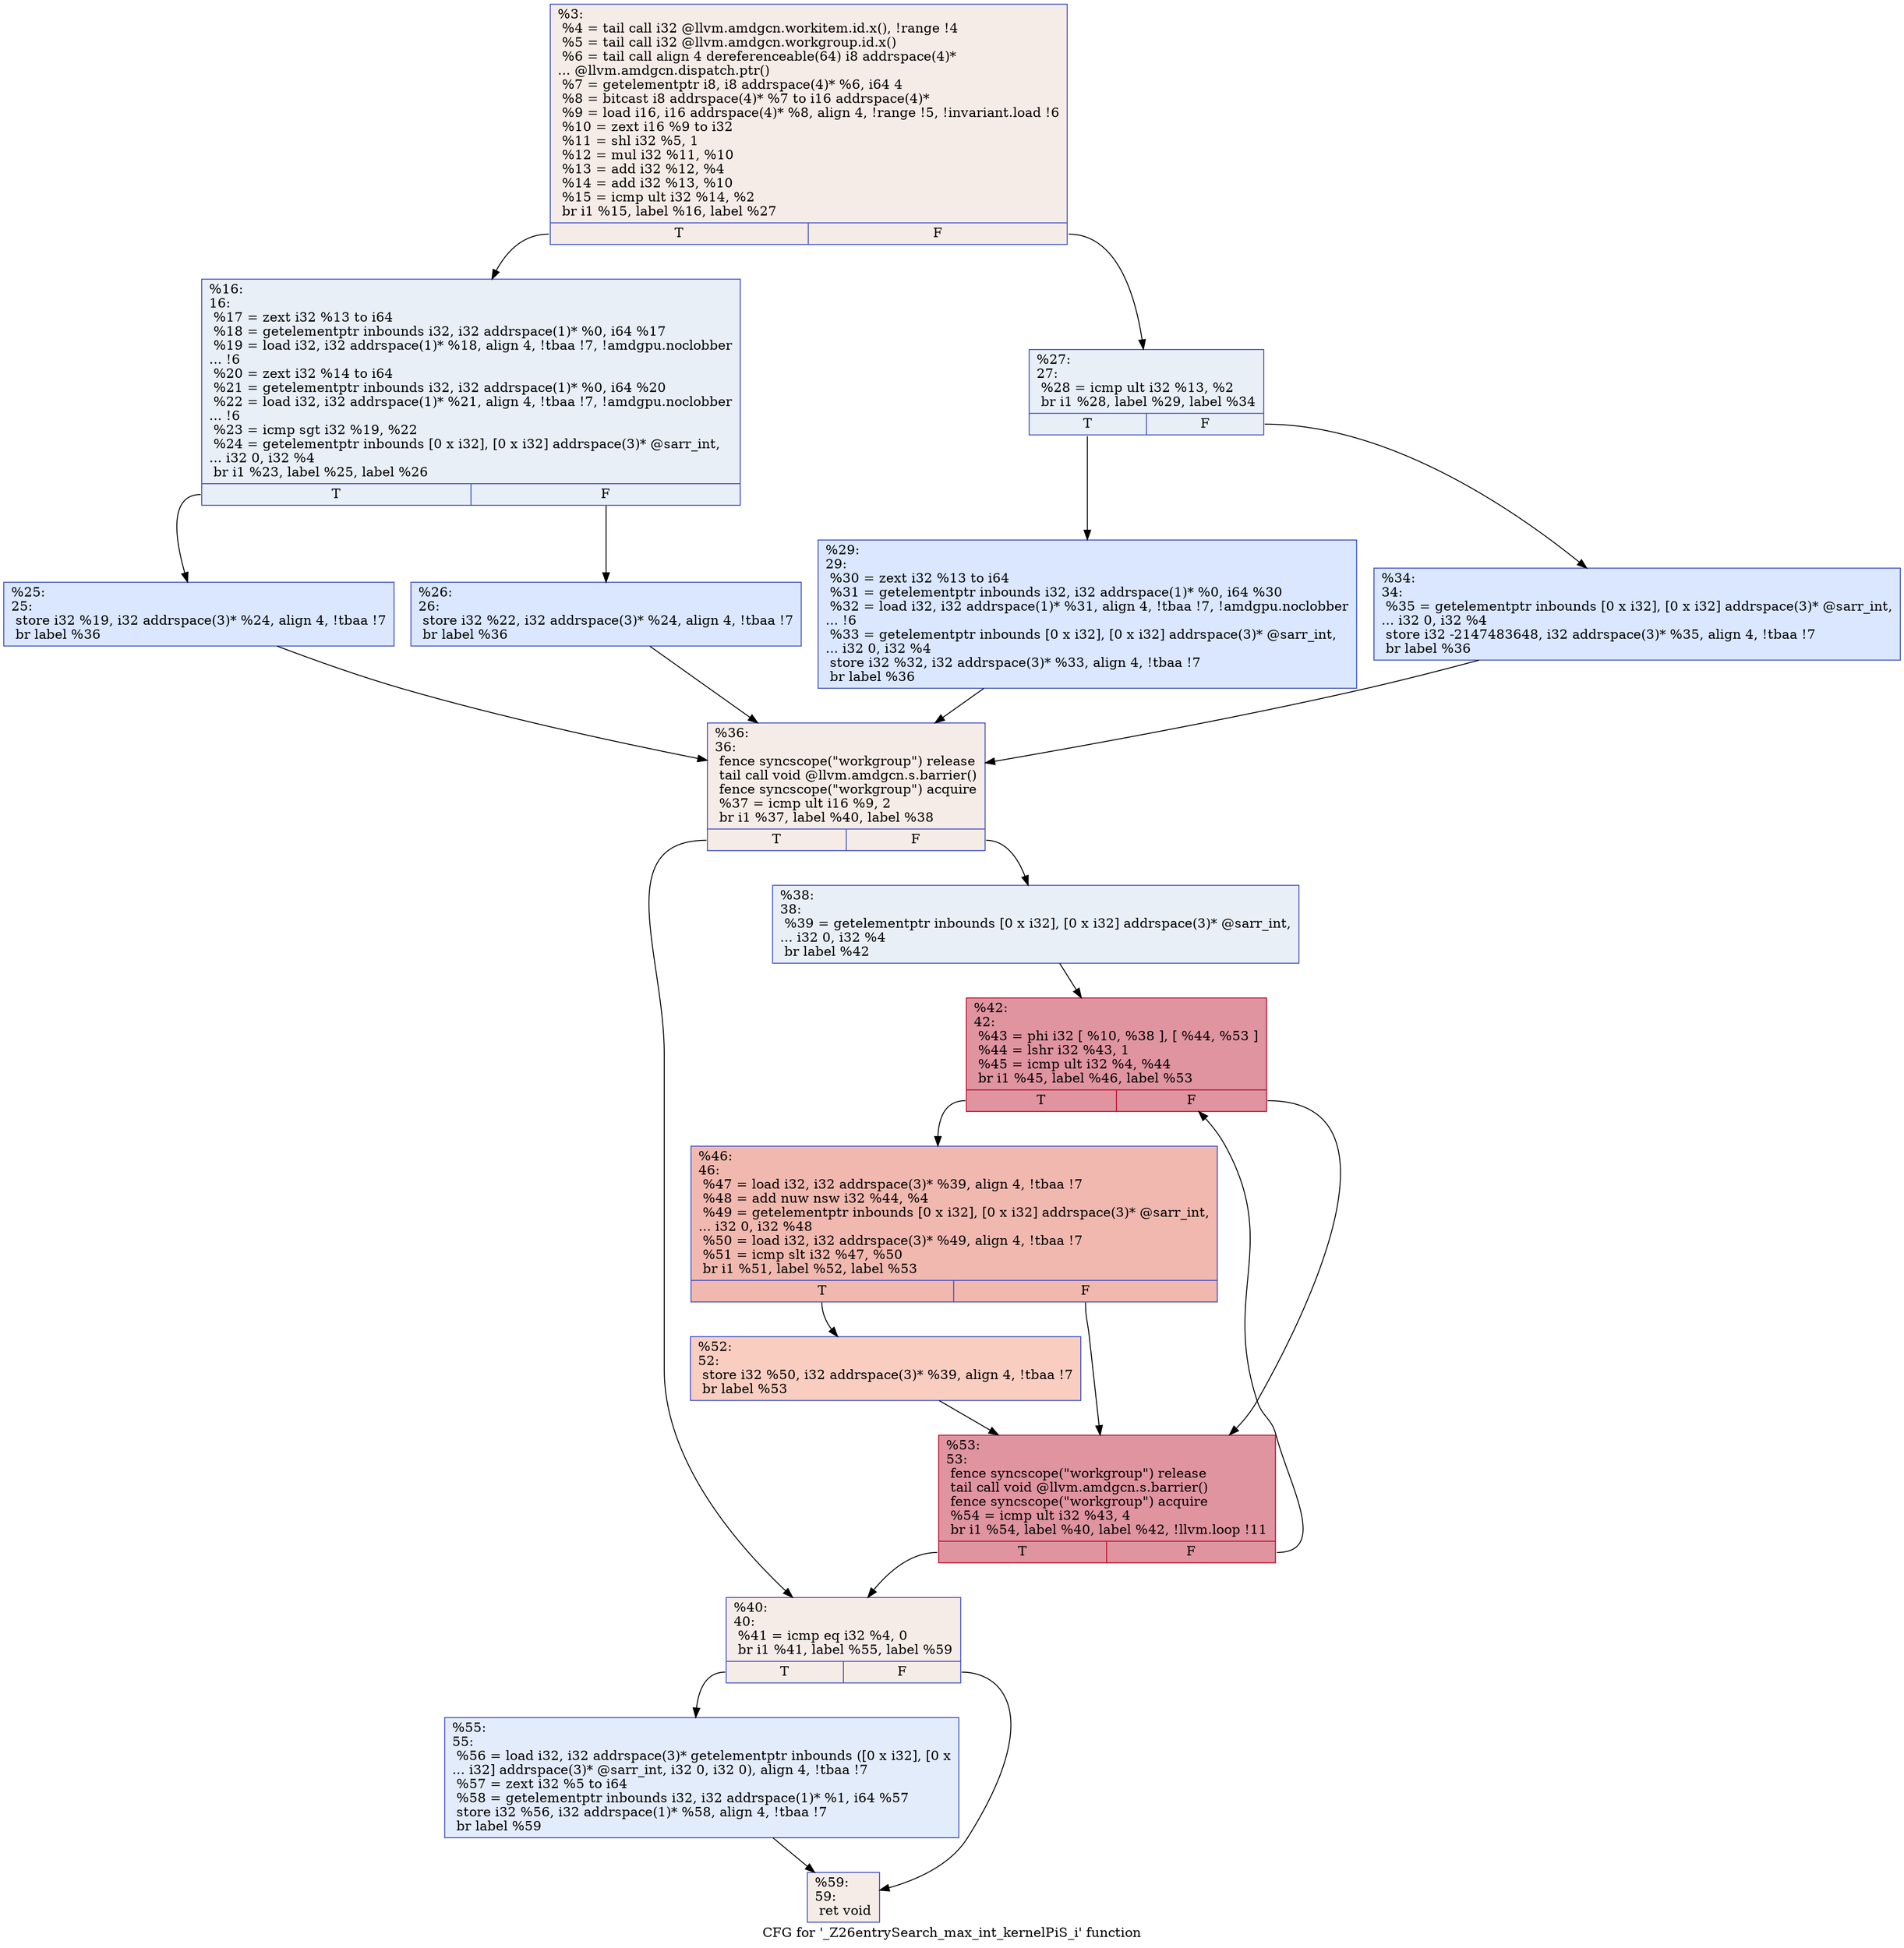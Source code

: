 digraph "CFG for '_Z26entrySearch_max_int_kernelPiS_i' function" {
	label="CFG for '_Z26entrySearch_max_int_kernelPiS_i' function";

	Node0x4d14440 [shape=record,color="#3d50c3ff", style=filled, fillcolor="#ead5c970",label="{%3:\l  %4 = tail call i32 @llvm.amdgcn.workitem.id.x(), !range !4\l  %5 = tail call i32 @llvm.amdgcn.workgroup.id.x()\l  %6 = tail call align 4 dereferenceable(64) i8 addrspace(4)*\l... @llvm.amdgcn.dispatch.ptr()\l  %7 = getelementptr i8, i8 addrspace(4)* %6, i64 4\l  %8 = bitcast i8 addrspace(4)* %7 to i16 addrspace(4)*\l  %9 = load i16, i16 addrspace(4)* %8, align 4, !range !5, !invariant.load !6\l  %10 = zext i16 %9 to i32\l  %11 = shl i32 %5, 1\l  %12 = mul i32 %11, %10\l  %13 = add i32 %12, %4\l  %14 = add i32 %13, %10\l  %15 = icmp ult i32 %14, %2\l  br i1 %15, label %16, label %27\l|{<s0>T|<s1>F}}"];
	Node0x4d14440:s0 -> Node0x4d15210;
	Node0x4d14440:s1 -> Node0x4d16530;
	Node0x4d15210 [shape=record,color="#3d50c3ff", style=filled, fillcolor="#cedaeb70",label="{%16:\l16:                                               \l  %17 = zext i32 %13 to i64\l  %18 = getelementptr inbounds i32, i32 addrspace(1)* %0, i64 %17\l  %19 = load i32, i32 addrspace(1)* %18, align 4, !tbaa !7, !amdgpu.noclobber\l... !6\l  %20 = zext i32 %14 to i64\l  %21 = getelementptr inbounds i32, i32 addrspace(1)* %0, i64 %20\l  %22 = load i32, i32 addrspace(1)* %21, align 4, !tbaa !7, !amdgpu.noclobber\l... !6\l  %23 = icmp sgt i32 %19, %22\l  %24 = getelementptr inbounds [0 x i32], [0 x i32] addrspace(3)* @sarr_int,\l... i32 0, i32 %4\l  br i1 %23, label %25, label %26\l|{<s0>T|<s1>F}}"];
	Node0x4d15210:s0 -> Node0x4d17970;
	Node0x4d15210:s1 -> Node0x4d17a00;
	Node0x4d17970 [shape=record,color="#3d50c3ff", style=filled, fillcolor="#abc8fd70",label="{%25:\l25:                                               \l  store i32 %19, i32 addrspace(3)* %24, align 4, !tbaa !7\l  br label %36\l}"];
	Node0x4d17970 -> Node0x4d17c00;
	Node0x4d17a00 [shape=record,color="#3d50c3ff", style=filled, fillcolor="#abc8fd70",label="{%26:\l26:                                               \l  store i32 %22, i32 addrspace(3)* %24, align 4, !tbaa !7\l  br label %36\l}"];
	Node0x4d17a00 -> Node0x4d17c00;
	Node0x4d16530 [shape=record,color="#3d50c3ff", style=filled, fillcolor="#cedaeb70",label="{%27:\l27:                                               \l  %28 = icmp ult i32 %13, %2\l  br i1 %28, label %29, label %34\l|{<s0>T|<s1>F}}"];
	Node0x4d16530:s0 -> Node0x4d17e50;
	Node0x4d16530:s1 -> Node0x4d17ea0;
	Node0x4d17e50 [shape=record,color="#3d50c3ff", style=filled, fillcolor="#abc8fd70",label="{%29:\l29:                                               \l  %30 = zext i32 %13 to i64\l  %31 = getelementptr inbounds i32, i32 addrspace(1)* %0, i64 %30\l  %32 = load i32, i32 addrspace(1)* %31, align 4, !tbaa !7, !amdgpu.noclobber\l... !6\l  %33 = getelementptr inbounds [0 x i32], [0 x i32] addrspace(3)* @sarr_int,\l... i32 0, i32 %4\l  store i32 %32, i32 addrspace(3)* %33, align 4, !tbaa !7\l  br label %36\l}"];
	Node0x4d17e50 -> Node0x4d17c00;
	Node0x4d17ea0 [shape=record,color="#3d50c3ff", style=filled, fillcolor="#abc8fd70",label="{%34:\l34:                                               \l  %35 = getelementptr inbounds [0 x i32], [0 x i32] addrspace(3)* @sarr_int,\l... i32 0, i32 %4\l  store i32 -2147483648, i32 addrspace(3)* %35, align 4, !tbaa !7\l  br label %36\l}"];
	Node0x4d17ea0 -> Node0x4d17c00;
	Node0x4d17c00 [shape=record,color="#3d50c3ff", style=filled, fillcolor="#ead5c970",label="{%36:\l36:                                               \l  fence syncscope(\"workgroup\") release\l  tail call void @llvm.amdgcn.s.barrier()\l  fence syncscope(\"workgroup\") acquire\l  %37 = icmp ult i16 %9, 2\l  br i1 %37, label %40, label %38\l|{<s0>T|<s1>F}}"];
	Node0x4d17c00:s0 -> Node0x4d18910;
	Node0x4d17c00:s1 -> Node0x4d18960;
	Node0x4d18960 [shape=record,color="#3d50c3ff", style=filled, fillcolor="#cedaeb70",label="{%38:\l38:                                               \l  %39 = getelementptr inbounds [0 x i32], [0 x i32] addrspace(3)* @sarr_int,\l... i32 0, i32 %4\l  br label %42\l}"];
	Node0x4d18960 -> Node0x4d18b90;
	Node0x4d18910 [shape=record,color="#3d50c3ff", style=filled, fillcolor="#ead5c970",label="{%40:\l40:                                               \l  %41 = icmp eq i32 %4, 0\l  br i1 %41, label %55, label %59\l|{<s0>T|<s1>F}}"];
	Node0x4d18910:s0 -> Node0x4d18ce0;
	Node0x4d18910:s1 -> Node0x4d18d30;
	Node0x4d18b90 [shape=record,color="#b70d28ff", style=filled, fillcolor="#b70d2870",label="{%42:\l42:                                               \l  %43 = phi i32 [ %10, %38 ], [ %44, %53 ]\l  %44 = lshr i32 %43, 1\l  %45 = icmp ult i32 %4, %44\l  br i1 %45, label %46, label %53\l|{<s0>T|<s1>F}}"];
	Node0x4d18b90:s0 -> Node0x4d190d0;
	Node0x4d18b90:s1 -> Node0x4d18e70;
	Node0x4d190d0 [shape=record,color="#3d50c3ff", style=filled, fillcolor="#dc5d4a70",label="{%46:\l46:                                               \l  %47 = load i32, i32 addrspace(3)* %39, align 4, !tbaa !7\l  %48 = add nuw nsw i32 %44, %4\l  %49 = getelementptr inbounds [0 x i32], [0 x i32] addrspace(3)* @sarr_int,\l... i32 0, i32 %48\l  %50 = load i32, i32 addrspace(3)* %49, align 4, !tbaa !7\l  %51 = icmp slt i32 %47, %50\l  br i1 %51, label %52, label %53\l|{<s0>T|<s1>F}}"];
	Node0x4d190d0:s0 -> Node0x4d19490;
	Node0x4d190d0:s1 -> Node0x4d18e70;
	Node0x4d19490 [shape=record,color="#3d50c3ff", style=filled, fillcolor="#f2907270",label="{%52:\l52:                                               \l  store i32 %50, i32 addrspace(3)* %39, align 4, !tbaa !7\l  br label %53\l}"];
	Node0x4d19490 -> Node0x4d18e70;
	Node0x4d18e70 [shape=record,color="#b70d28ff", style=filled, fillcolor="#b70d2870",label="{%53:\l53:                                               \l  fence syncscope(\"workgroup\") release\l  tail call void @llvm.amdgcn.s.barrier()\l  fence syncscope(\"workgroup\") acquire\l  %54 = icmp ult i32 %43, 4\l  br i1 %54, label %40, label %42, !llvm.loop !11\l|{<s0>T|<s1>F}}"];
	Node0x4d18e70:s0 -> Node0x4d18910;
	Node0x4d18e70:s1 -> Node0x4d18b90;
	Node0x4d18ce0 [shape=record,color="#3d50c3ff", style=filled, fillcolor="#bfd3f670",label="{%55:\l55:                                               \l  %56 = load i32, i32 addrspace(3)* getelementptr inbounds ([0 x i32], [0 x\l... i32] addrspace(3)* @sarr_int, i32 0, i32 0), align 4, !tbaa !7\l  %57 = zext i32 %5 to i64\l  %58 = getelementptr inbounds i32, i32 addrspace(1)* %1, i64 %57\l  store i32 %56, i32 addrspace(1)* %58, align 4, !tbaa !7\l  br label %59\l}"];
	Node0x4d18ce0 -> Node0x4d18d30;
	Node0x4d18d30 [shape=record,color="#3d50c3ff", style=filled, fillcolor="#ead5c970",label="{%59:\l59:                                               \l  ret void\l}"];
}
